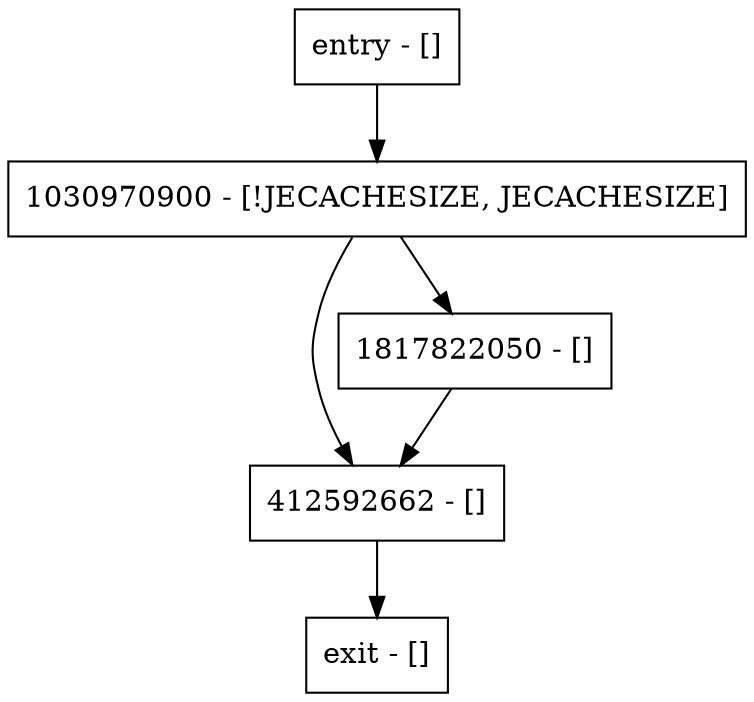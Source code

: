 digraph setSecondaryDbCorrupt {
node [shape=record];
entry [label="entry - []"];
exit [label="exit - []"];
412592662 [label="412592662 - []"];
1817822050 [label="1817822050 - []"];
1030970900 [label="1030970900 - [!JECACHESIZE, JECACHESIZE]"];
entry;
exit;
entry -> 1030970900;
412592662 -> exit;
1817822050 -> 412592662;
1030970900 -> 412592662;
1030970900 -> 1817822050;
}
